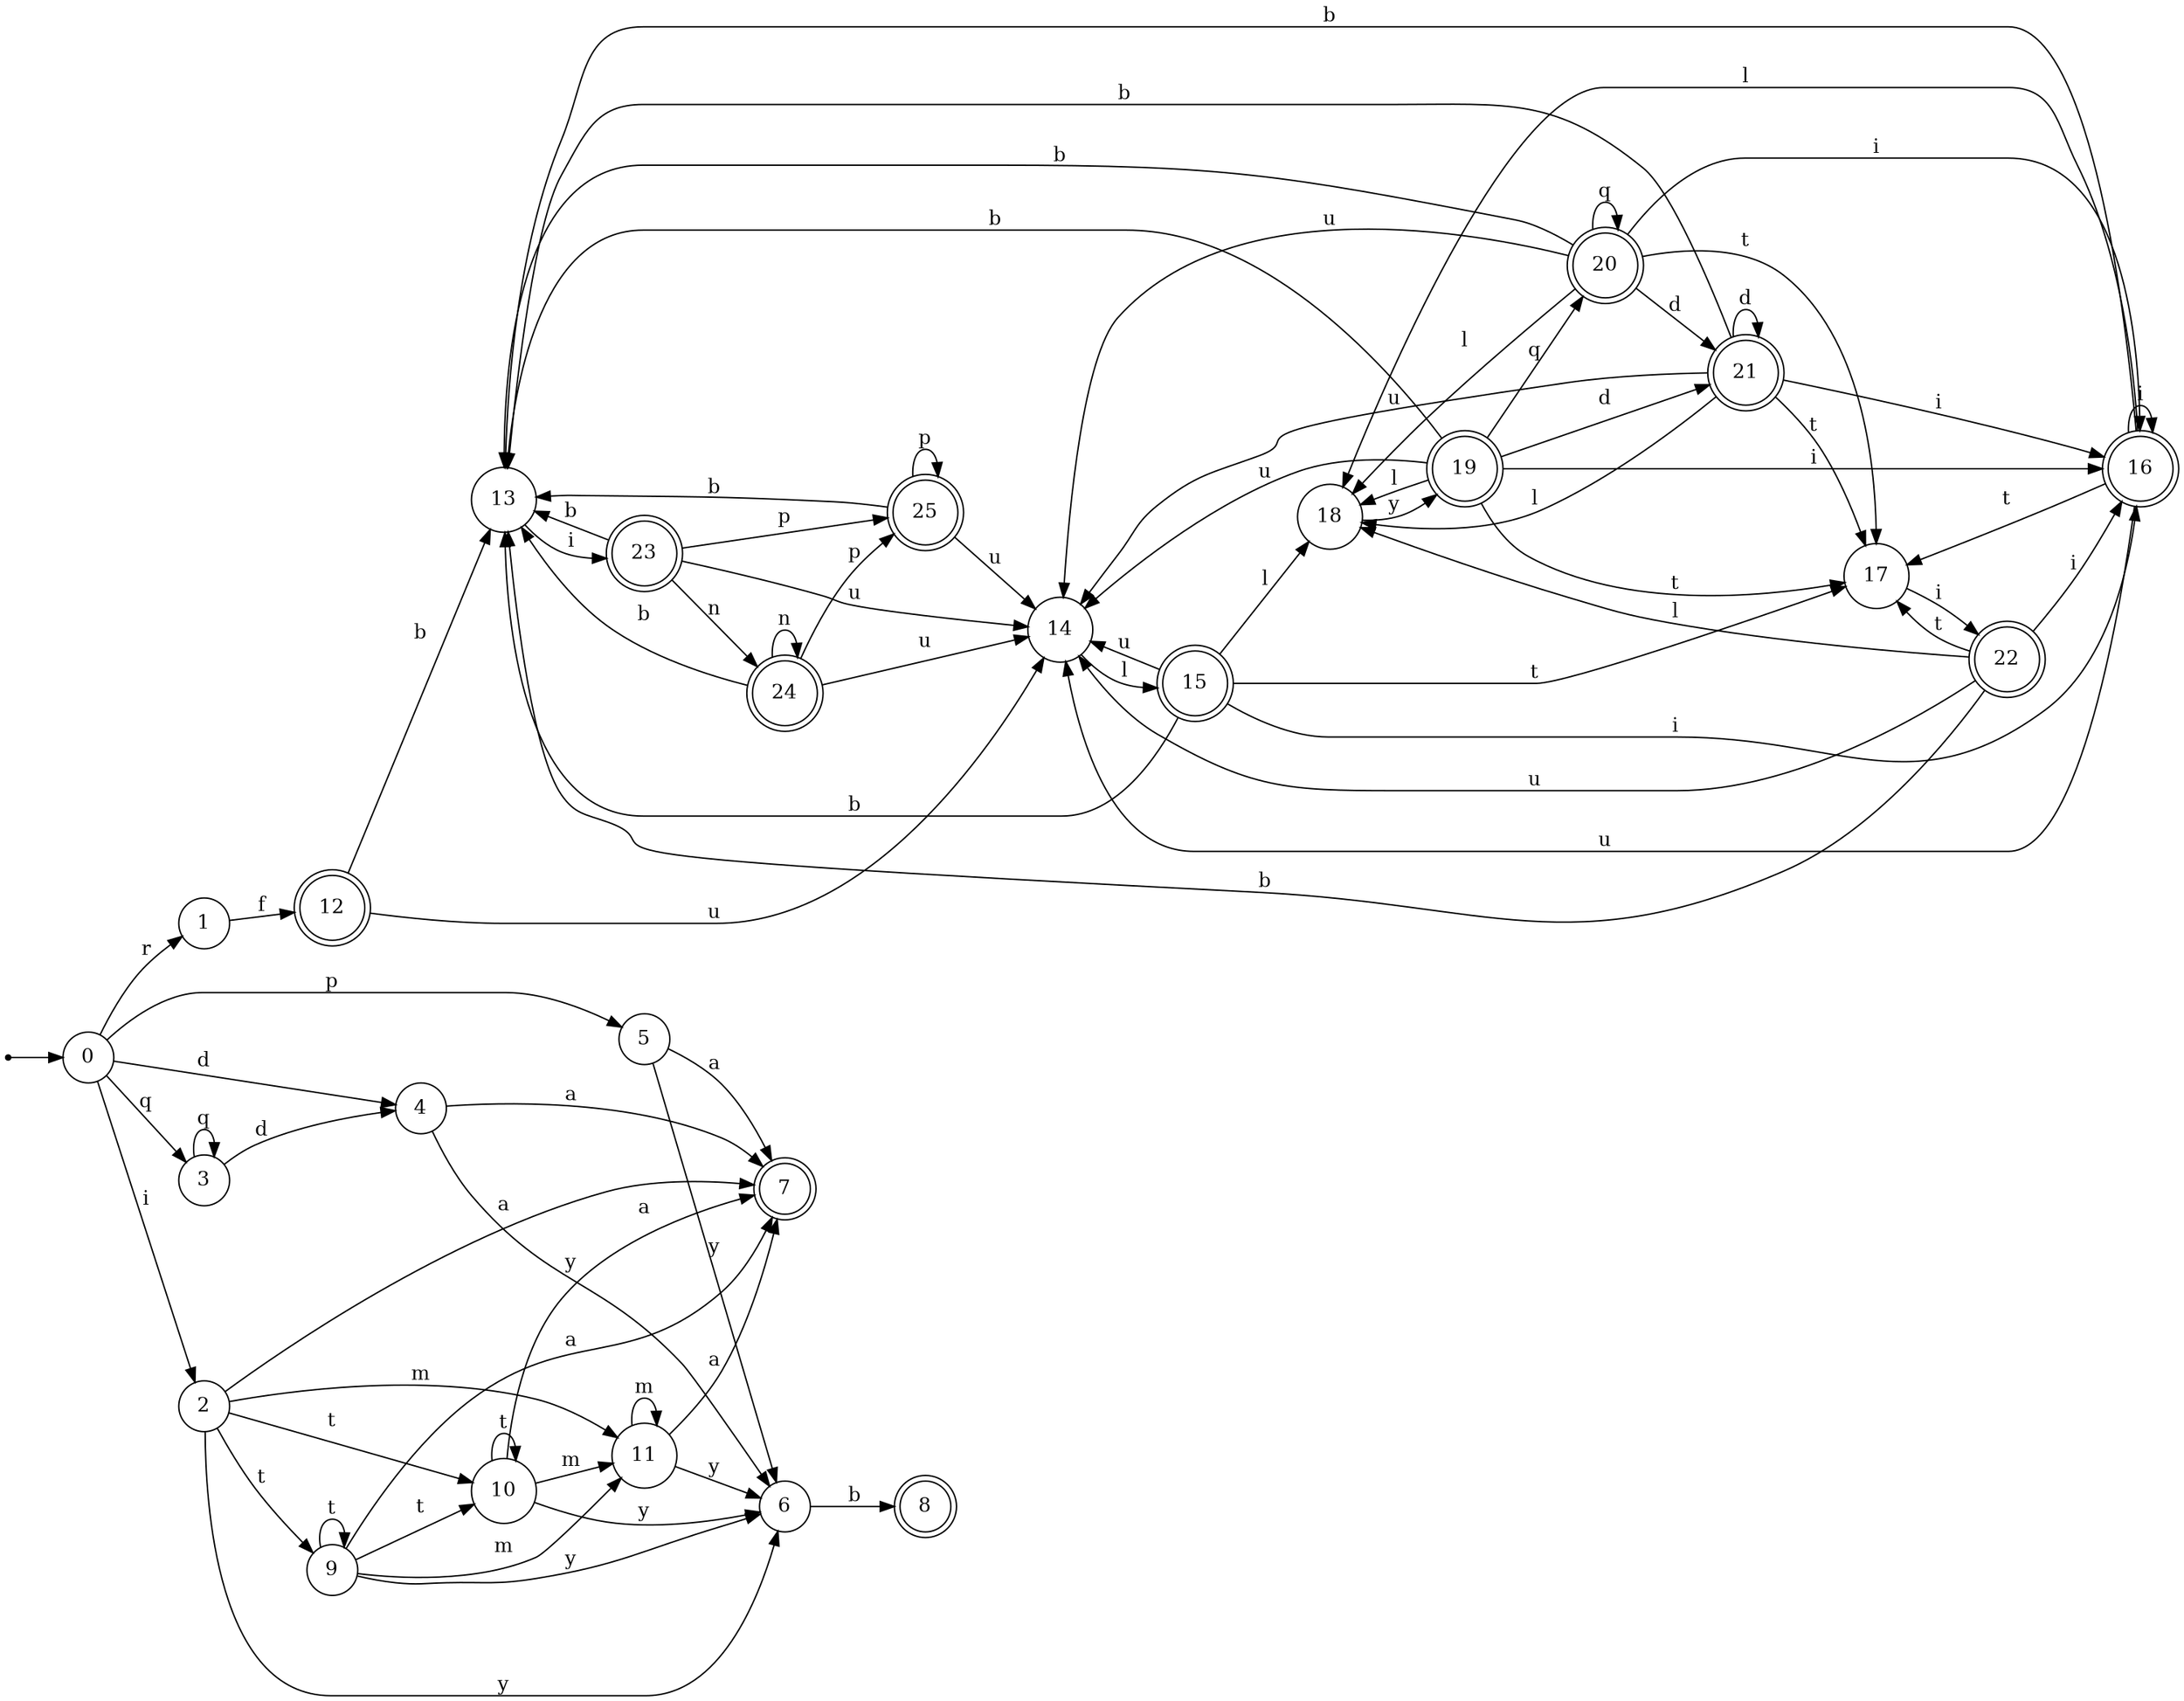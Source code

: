 digraph finite_state_machine {
rankdir=LR;
size="20,20";
node [shape = point]; "dummy0"
node [shape = circle]; "0";
"dummy0" -> "0";
node [shape = circle]; "1";
node [shape = circle]; "2";
node [shape = circle]; "3";
node [shape = circle]; "4";
node [shape = circle]; "5";
node [shape = circle]; "6";
node [shape = doublecircle]; "7";node [shape = doublecircle]; "8";node [shape = circle]; "9";
node [shape = circle]; "10";
node [shape = circle]; "11";
node [shape = doublecircle]; "12";node [shape = circle]; "13";
node [shape = circle]; "14";
node [shape = doublecircle]; "15";node [shape = doublecircle]; "16";node [shape = circle]; "17";
node [shape = circle]; "18";
node [shape = doublecircle]; "19";node [shape = doublecircle]; "20";node [shape = doublecircle]; "21";node [shape = doublecircle]; "22";node [shape = doublecircle]; "23";node [shape = doublecircle]; "24";node [shape = doublecircle]; "25";"0" -> "1" [label = "r"];
 "0" -> "2" [label = "i"];
 "0" -> "3" [label = "q"];
 "0" -> "4" [label = "d"];
 "0" -> "5" [label = "p"];
 "5" -> "6" [label = "y"];
 "5" -> "7" [label = "a"];
 "6" -> "8" [label = "b"];
 "4" -> "6" [label = "y"];
 "4" -> "7" [label = "a"];
 "3" -> "3" [label = "q"];
 "3" -> "4" [label = "d"];
 "2" -> "9" [label = "t"];
 "2" -> "10" [label = "t"];
 "2" -> "11" [label = "m"];
 "2" -> "6" [label = "y"];
 "2" -> "7" [label = "a"];
 "11" -> "11" [label = "m"];
 "11" -> "6" [label = "y"];
 "11" -> "7" [label = "a"];
 "10" -> "10" [label = "t"];
 "10" -> "11" [label = "m"];
 "10" -> "6" [label = "y"];
 "10" -> "7" [label = "a"];
 "9" -> "9" [label = "t"];
 "9" -> "10" [label = "t"];
 "9" -> "11" [label = "m"];
 "9" -> "6" [label = "y"];
 "9" -> "7" [label = "a"];
 "1" -> "12" [label = "f"];
 "12" -> "13" [label = "b"];
 "12" -> "14" [label = "u"];
 "14" -> "15" [label = "l"];
 "15" -> "14" [label = "u"];
 "15" -> "16" [label = "i"];
 "15" -> "17" [label = "t"];
 "15" -> "18" [label = "l"];
 "15" -> "13" [label = "b"];
 "18" -> "19" [label = "y"];
 "19" -> "18" [label = "l"];
 "19" -> "20" [label = "q"];
 "19" -> "21" [label = "d"];
 "19" -> "16" [label = "i"];
 "19" -> "17" [label = "t"];
 "19" -> "14" [label = "u"];
 "19" -> "13" [label = "b"];
 "21" -> "21" [label = "d"];
 "21" -> "18" [label = "l"];
 "21" -> "16" [label = "i"];
 "21" -> "17" [label = "t"];
 "21" -> "14" [label = "u"];
 "21" -> "13" [label = "b"];
 "20" -> "20" [label = "q"];
 "20" -> "18" [label = "l"];
 "20" -> "21" [label = "d"];
 "20" -> "16" [label = "i"];
 "20" -> "17" [label = "t"];
 "20" -> "14" [label = "u"];
 "20" -> "13" [label = "b"];
 "17" -> "22" [label = "i"];
 "22" -> "17" [label = "t"];
 "22" -> "16" [label = "i"];
 "22" -> "18" [label = "l"];
 "22" -> "14" [label = "u"];
 "22" -> "13" [label = "b"];
 "16" -> "16" [label = "i"];
 "16" -> "17" [label = "t"];
 "16" -> "18" [label = "l"];
 "16" -> "14" [label = "u"];
 "16" -> "13" [label = "b"];
 "13" -> "23" [label = "i"];
 "23" -> "13" [label = "b"];
 "23" -> "24" [label = "n"];
 "23" -> "25" [label = "p"];
 "23" -> "14" [label = "u"];
 "25" -> "25" [label = "p"];
 "25" -> "13" [label = "b"];
 "25" -> "14" [label = "u"];
 "24" -> "24" [label = "n"];
 "24" -> "13" [label = "b"];
 "24" -> "25" [label = "p"];
 "24" -> "14" [label = "u"];
 }
